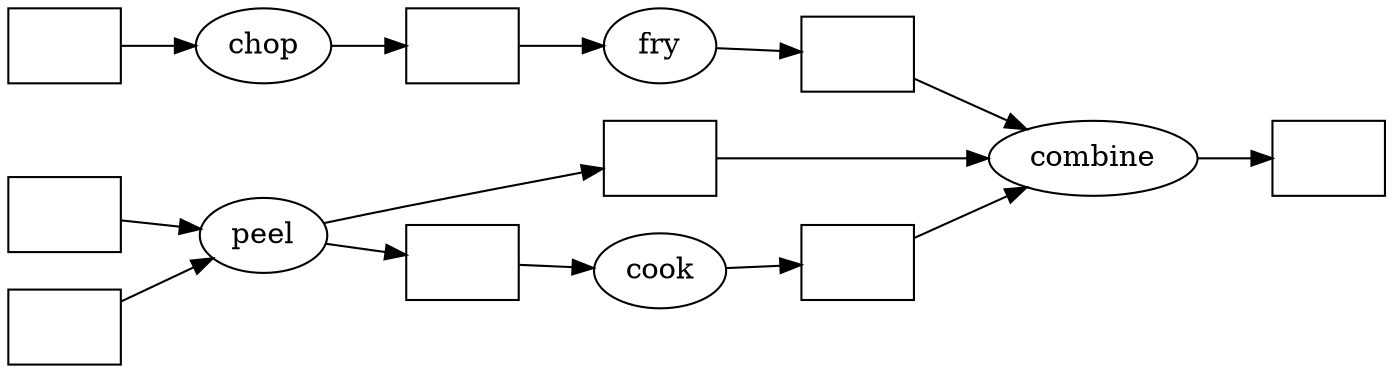 digraph g {
  rankdir=LR;
  raw_meat [image="images/raw-meat-thumb.png", label="", shape=box];
  chopped_meat [image="images/chopped-meat-thumb.png", label="", shape=box];
  frying_meat [image="images/frying-meat-thumb.png", label="", shape=box];
  ragout [image="images/ragout-thumb.png", label="", shape=box];
  raw_carrots [image="images/raw-carrots-thumb.png", label="", shape=box];
  peeled_carrots [image="images/peeled-carrots-thumb.png", label="", shape=box];
  raw_potatoes [image="images/raw-potatoes-thumb.png", label="", shape=box];
  peeled_potatoes [image="images/peeled-potatoes-thumb.png", label="", shape=box];
  cooked_potatoes [image="images/cooked-potatoes-thumb.png", label="", shape=box];
  raw_meat -> chop -> chopped_meat -> fry -> frying_meat -> combine -> ragout;
  raw_carrots -> peel -> peeled_carrots -> combine;
  raw_potatoes -> peel -> peeled_potatoes -> cook -> cooked_potatoes -> combine;
}
